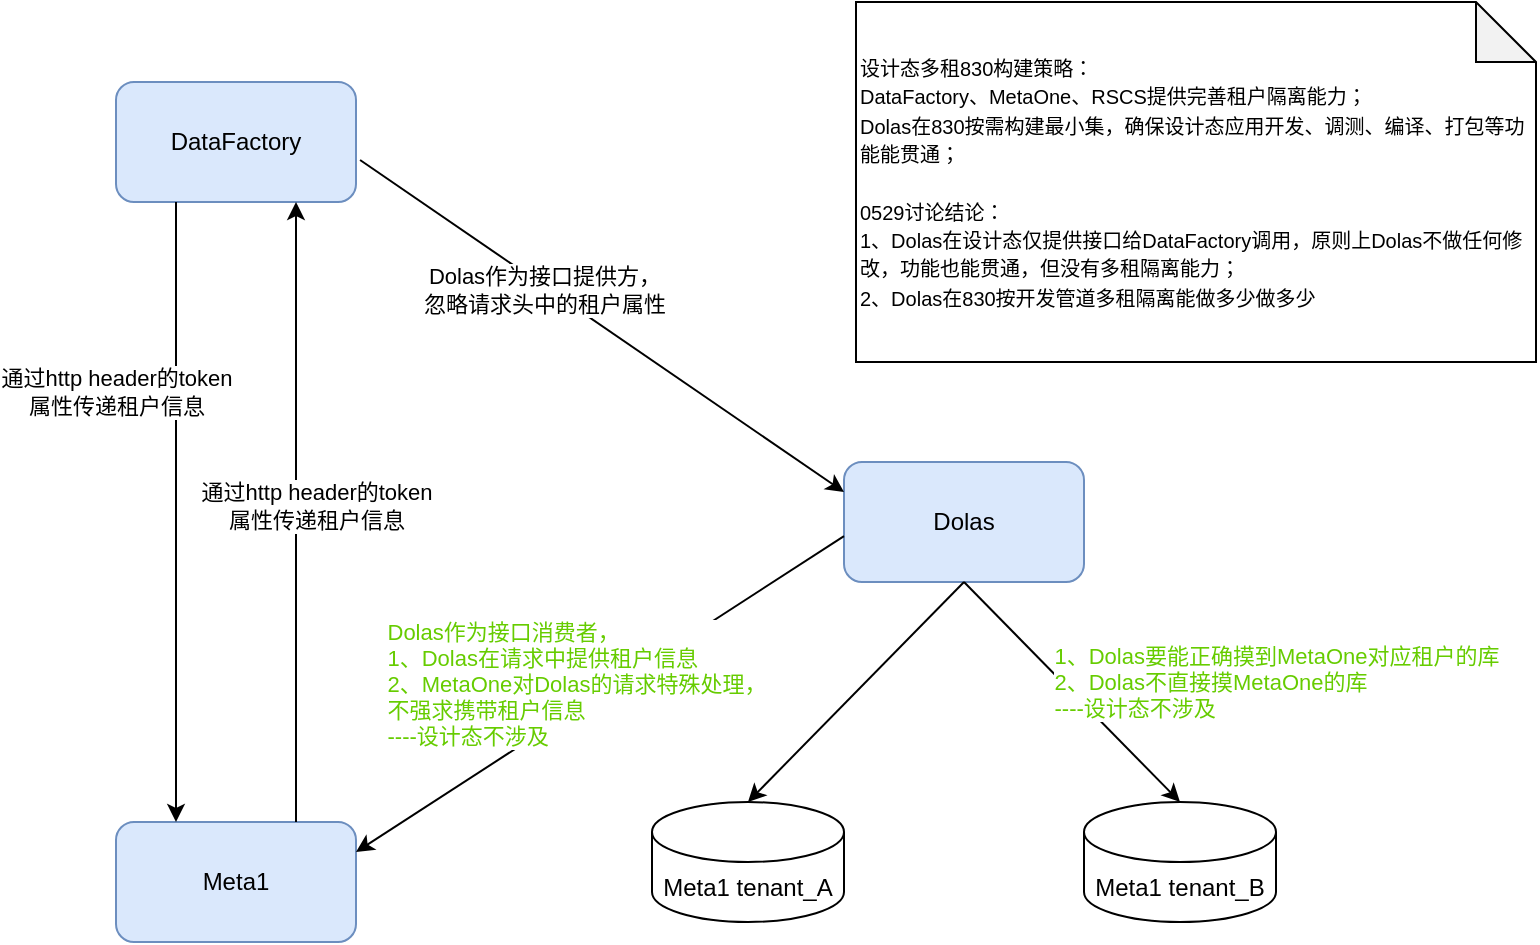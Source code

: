 <mxfile version="14.7.1" type="github">
  <diagram id="shA5ZlWJ4X3sX_pzC4o5" name="Dolas 830构建范围">
    <mxGraphModel dx="1070" dy="690" grid="1" gridSize="10" guides="1" tooltips="1" connect="1" arrows="1" fold="1" page="1" pageScale="1" pageWidth="827" pageHeight="1169" math="0" shadow="0">
      <root>
        <mxCell id="0" />
        <mxCell id="1" parent="0" />
        <mxCell id="3wTxvQvhCQjvtQIVqkXk-1" value="DataFactory" style="rounded=1;whiteSpace=wrap;html=1;fillColor=#dae8fc;strokeColor=#6c8ebf;" vertex="1" parent="1">
          <mxGeometry x="90" y="90" width="120" height="60" as="geometry" />
        </mxCell>
        <mxCell id="3wTxvQvhCQjvtQIVqkXk-2" value="Dolas" style="rounded=1;whiteSpace=wrap;html=1;fillColor=#dae8fc;strokeColor=#6c8ebf;" vertex="1" parent="1">
          <mxGeometry x="454" y="280" width="120" height="60" as="geometry" />
        </mxCell>
        <mxCell id="3wTxvQvhCQjvtQIVqkXk-3" value="Meta1" style="rounded=1;whiteSpace=wrap;html=1;fillColor=#dae8fc;strokeColor=#6c8ebf;" vertex="1" parent="1">
          <mxGeometry x="90" y="460" width="120" height="60" as="geometry" />
        </mxCell>
        <mxCell id="3wTxvQvhCQjvtQIVqkXk-4" value="" style="endArrow=classic;html=1;exitX=0.25;exitY=1;exitDx=0;exitDy=0;entryX=0.25;entryY=0;entryDx=0;entryDy=0;" edge="1" parent="1" source="3wTxvQvhCQjvtQIVqkXk-1" target="3wTxvQvhCQjvtQIVqkXk-3">
          <mxGeometry width="50" height="50" relative="1" as="geometry">
            <mxPoint x="430" y="490" as="sourcePoint" />
            <mxPoint x="480" y="440" as="targetPoint" />
          </mxGeometry>
        </mxCell>
        <mxCell id="3wTxvQvhCQjvtQIVqkXk-11" value="通过http header的token&lt;br&gt;属性传递租户信息" style="edgeLabel;html=1;align=center;verticalAlign=middle;resizable=0;points=[];" vertex="1" connectable="0" parent="3wTxvQvhCQjvtQIVqkXk-4">
          <mxGeometry x="-0.386" y="-2" relative="1" as="geometry">
            <mxPoint x="-28" as="offset" />
          </mxGeometry>
        </mxCell>
        <mxCell id="3wTxvQvhCQjvtQIVqkXk-5" value="" style="endArrow=classic;html=1;entryX=0.75;entryY=1;entryDx=0;entryDy=0;exitX=0.75;exitY=0;exitDx=0;exitDy=0;" edge="1" parent="1" source="3wTxvQvhCQjvtQIVqkXk-3" target="3wTxvQvhCQjvtQIVqkXk-1">
          <mxGeometry width="50" height="50" relative="1" as="geometry">
            <mxPoint x="290" y="420" as="sourcePoint" />
            <mxPoint x="480" y="440" as="targetPoint" />
          </mxGeometry>
        </mxCell>
        <mxCell id="3wTxvQvhCQjvtQIVqkXk-12" value="通过http header的token&lt;br&gt;属性传递租户信息" style="edgeLabel;html=1;align=center;verticalAlign=middle;resizable=0;points=[];" vertex="1" connectable="0" parent="3wTxvQvhCQjvtQIVqkXk-5">
          <mxGeometry x="0.271" y="-2" relative="1" as="geometry">
            <mxPoint x="8" y="39" as="offset" />
          </mxGeometry>
        </mxCell>
        <mxCell id="3wTxvQvhCQjvtQIVqkXk-6" value="" style="endArrow=classic;html=1;exitX=0;exitY=0.617;exitDx=0;exitDy=0;exitPerimeter=0;entryX=1;entryY=0.25;entryDx=0;entryDy=0;" edge="1" parent="1" source="3wTxvQvhCQjvtQIVqkXk-2" target="3wTxvQvhCQjvtQIVqkXk-3">
          <mxGeometry width="50" height="50" relative="1" as="geometry">
            <mxPoint x="430" y="490" as="sourcePoint" />
            <mxPoint x="480" y="440" as="targetPoint" />
          </mxGeometry>
        </mxCell>
        <mxCell id="3wTxvQvhCQjvtQIVqkXk-13" value="&lt;div style=&quot;text-align: left&quot;&gt;&lt;font color=&quot;#66cc00&quot;&gt;Dolas作为接口消费者，&lt;/font&gt;&lt;/div&gt;&lt;div style=&quot;text-align: left&quot;&gt;&lt;font color=&quot;#66cc00&quot;&gt;1、Dolas在请求中提供租户信息&lt;/font&gt;&lt;/div&gt;&lt;div style=&quot;text-align: left&quot;&gt;&lt;font color=&quot;#66cc00&quot;&gt;2、MetaOne对Dolas的请求特殊处理，&lt;/font&gt;&lt;/div&gt;&lt;div style=&quot;text-align: left&quot;&gt;&lt;font color=&quot;#66cc00&quot;&gt;不强求携带租户信息&lt;/font&gt;&lt;/div&gt;&lt;div style=&quot;text-align: left&quot;&gt;&lt;font color=&quot;#66cc00&quot;&gt;----设计态不涉及&lt;/font&gt;&lt;font color=&quot;#ff0000&quot;&gt;&lt;br&gt;&lt;/font&gt;&lt;/div&gt;" style="edgeLabel;html=1;align=center;verticalAlign=middle;resizable=0;points=[];" vertex="1" connectable="0" parent="3wTxvQvhCQjvtQIVqkXk-6">
          <mxGeometry x="-0.23" y="-3" relative="1" as="geometry">
            <mxPoint x="-39" y="15" as="offset" />
          </mxGeometry>
        </mxCell>
        <mxCell id="3wTxvQvhCQjvtQIVqkXk-7" value="" style="endArrow=classic;html=1;exitX=1.017;exitY=0.65;exitDx=0;exitDy=0;entryX=0;entryY=0.25;entryDx=0;entryDy=0;exitPerimeter=0;" edge="1" parent="1" source="3wTxvQvhCQjvtQIVqkXk-1" target="3wTxvQvhCQjvtQIVqkXk-2">
          <mxGeometry width="50" height="50" relative="1" as="geometry">
            <mxPoint x="430" y="490" as="sourcePoint" />
            <mxPoint x="480" y="440" as="targetPoint" />
          </mxGeometry>
        </mxCell>
        <mxCell id="3wTxvQvhCQjvtQIVqkXk-10" value="Dolas作为接口提供方，&lt;br&gt;忽略请求头中的租户属性" style="edgeLabel;html=1;align=center;verticalAlign=middle;resizable=0;points=[];" vertex="1" connectable="0" parent="3wTxvQvhCQjvtQIVqkXk-7">
          <mxGeometry x="-0.39" y="2" relative="1" as="geometry">
            <mxPoint x="17" y="16" as="offset" />
          </mxGeometry>
        </mxCell>
        <mxCell id="3wTxvQvhCQjvtQIVqkXk-14" value="&lt;font style=&quot;font-size: 10px&quot;&gt;设计态多租830构建策略：&lt;br style=&quot;font-size: 10px&quot;&gt;DataFactory、MetaOne、RSCS提供完善租户隔离能力；&lt;br&gt;Dolas在830按需构建最小集，确保设计态应用开发、调测、编译、打包等功能能贯通；&lt;br&gt;&lt;br&gt;0529讨论结论：&lt;br&gt;1、Dolas在设计态仅提供接口给DataFactory调用，原则上Dolas不做任何修改，功能也能贯通，但没有多租隔离能力；&lt;br&gt;2、Dolas在830按开发管道多租隔离能做多少做多少&lt;br&gt;&lt;/font&gt;" style="shape=note;whiteSpace=wrap;html=1;backgroundOutline=1;darkOpacity=0.05;align=left;" vertex="1" parent="1">
          <mxGeometry x="460" y="50" width="340" height="180" as="geometry" />
        </mxCell>
        <mxCell id="3wTxvQvhCQjvtQIVqkXk-33" value="Meta1 tenant_A" style="shape=cylinder3;whiteSpace=wrap;html=1;boundedLbl=1;backgroundOutline=1;size=15;" vertex="1" parent="1">
          <mxGeometry x="358" y="450" width="96" height="60" as="geometry" />
        </mxCell>
        <mxCell id="3wTxvQvhCQjvtQIVqkXk-34" value="Meta1 tenant_B" style="shape=cylinder3;whiteSpace=wrap;html=1;boundedLbl=1;backgroundOutline=1;size=15;" vertex="1" parent="1">
          <mxGeometry x="574" y="450" width="96" height="60" as="geometry" />
        </mxCell>
        <mxCell id="3wTxvQvhCQjvtQIVqkXk-35" value="" style="endArrow=classic;html=1;exitX=0.5;exitY=1;exitDx=0;exitDy=0;entryX=0.5;entryY=0;entryDx=0;entryDy=0;entryPerimeter=0;" edge="1" parent="1" source="3wTxvQvhCQjvtQIVqkXk-2" target="3wTxvQvhCQjvtQIVqkXk-33">
          <mxGeometry width="50" height="50" relative="1" as="geometry">
            <mxPoint x="320" y="390" as="sourcePoint" />
            <mxPoint x="370" y="340" as="targetPoint" />
          </mxGeometry>
        </mxCell>
        <mxCell id="3wTxvQvhCQjvtQIVqkXk-36" value="" style="endArrow=classic;html=1;exitX=0.5;exitY=1;exitDx=0;exitDy=0;entryX=0.5;entryY=0;entryDx=0;entryDy=0;entryPerimeter=0;" edge="1" parent="1" source="3wTxvQvhCQjvtQIVqkXk-2" target="3wTxvQvhCQjvtQIVqkXk-34">
          <mxGeometry width="50" height="50" relative="1" as="geometry">
            <mxPoint x="320" y="390" as="sourcePoint" />
            <mxPoint x="370" y="340" as="targetPoint" />
          </mxGeometry>
        </mxCell>
        <mxCell id="3wTxvQvhCQjvtQIVqkXk-37" value="&lt;div style=&quot;text-align: left&quot;&gt;&lt;font color=&quot;#66cc00&quot;&gt;1、Dolas要能正确摸到MetaOne对应租户的库&lt;/font&gt;&lt;/div&gt;&lt;div style=&quot;text-align: left&quot;&gt;&lt;font color=&quot;#66cc00&quot;&gt;2、Dolas不直接摸MetaOne的库&lt;/font&gt;&lt;/div&gt;&lt;div style=&quot;text-align: left&quot;&gt;&lt;font color=&quot;#66cc00&quot;&gt;----设计态不涉及&lt;/font&gt;&lt;/div&gt;" style="edgeLabel;html=1;align=center;verticalAlign=middle;resizable=0;points=[];" vertex="1" connectable="0" parent="3wTxvQvhCQjvtQIVqkXk-36">
          <mxGeometry x="0.206" y="2" relative="1" as="geometry">
            <mxPoint x="89" y="-15" as="offset" />
          </mxGeometry>
        </mxCell>
      </root>
    </mxGraphModel>
  </diagram>
</mxfile>
